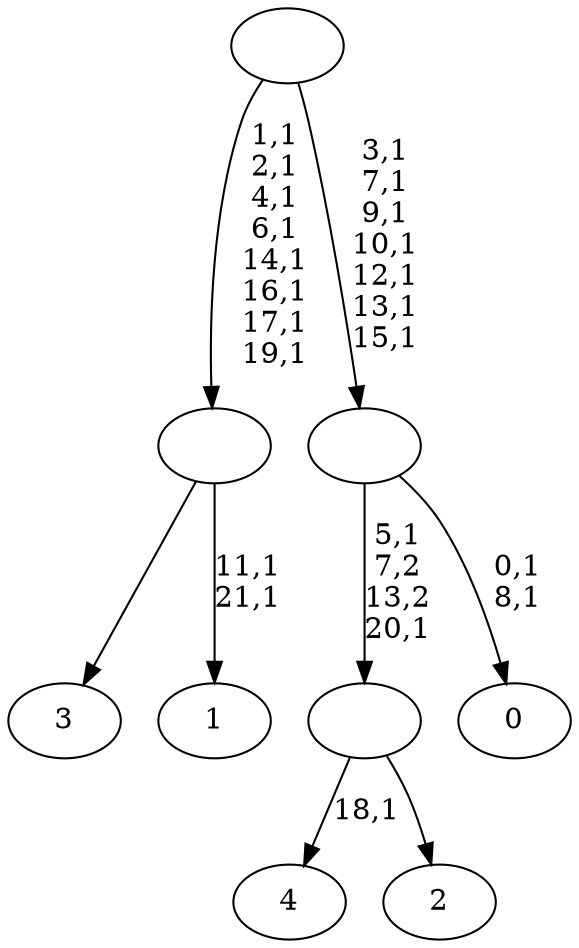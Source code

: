 digraph T {
	27 [label="4"]
	25 [label="3"]
	24 [label="2"]
	23 [label=""]
	21 [label="1"]
	18 [label=""]
	10 [label="0"]
	7 [label=""]
	0 [label=""]
	23 -> 27 [label="18,1"]
	23 -> 24 [label=""]
	18 -> 21 [label="11,1\n21,1"]
	18 -> 25 [label=""]
	7 -> 10 [label="0,1\n8,1"]
	7 -> 23 [label="5,1\n7,2\n13,2\n20,1"]
	0 -> 7 [label="3,1\n7,1\n9,1\n10,1\n12,1\n13,1\n15,1"]
	0 -> 18 [label="1,1\n2,1\n4,1\n6,1\n14,1\n16,1\n17,1\n19,1"]
}
